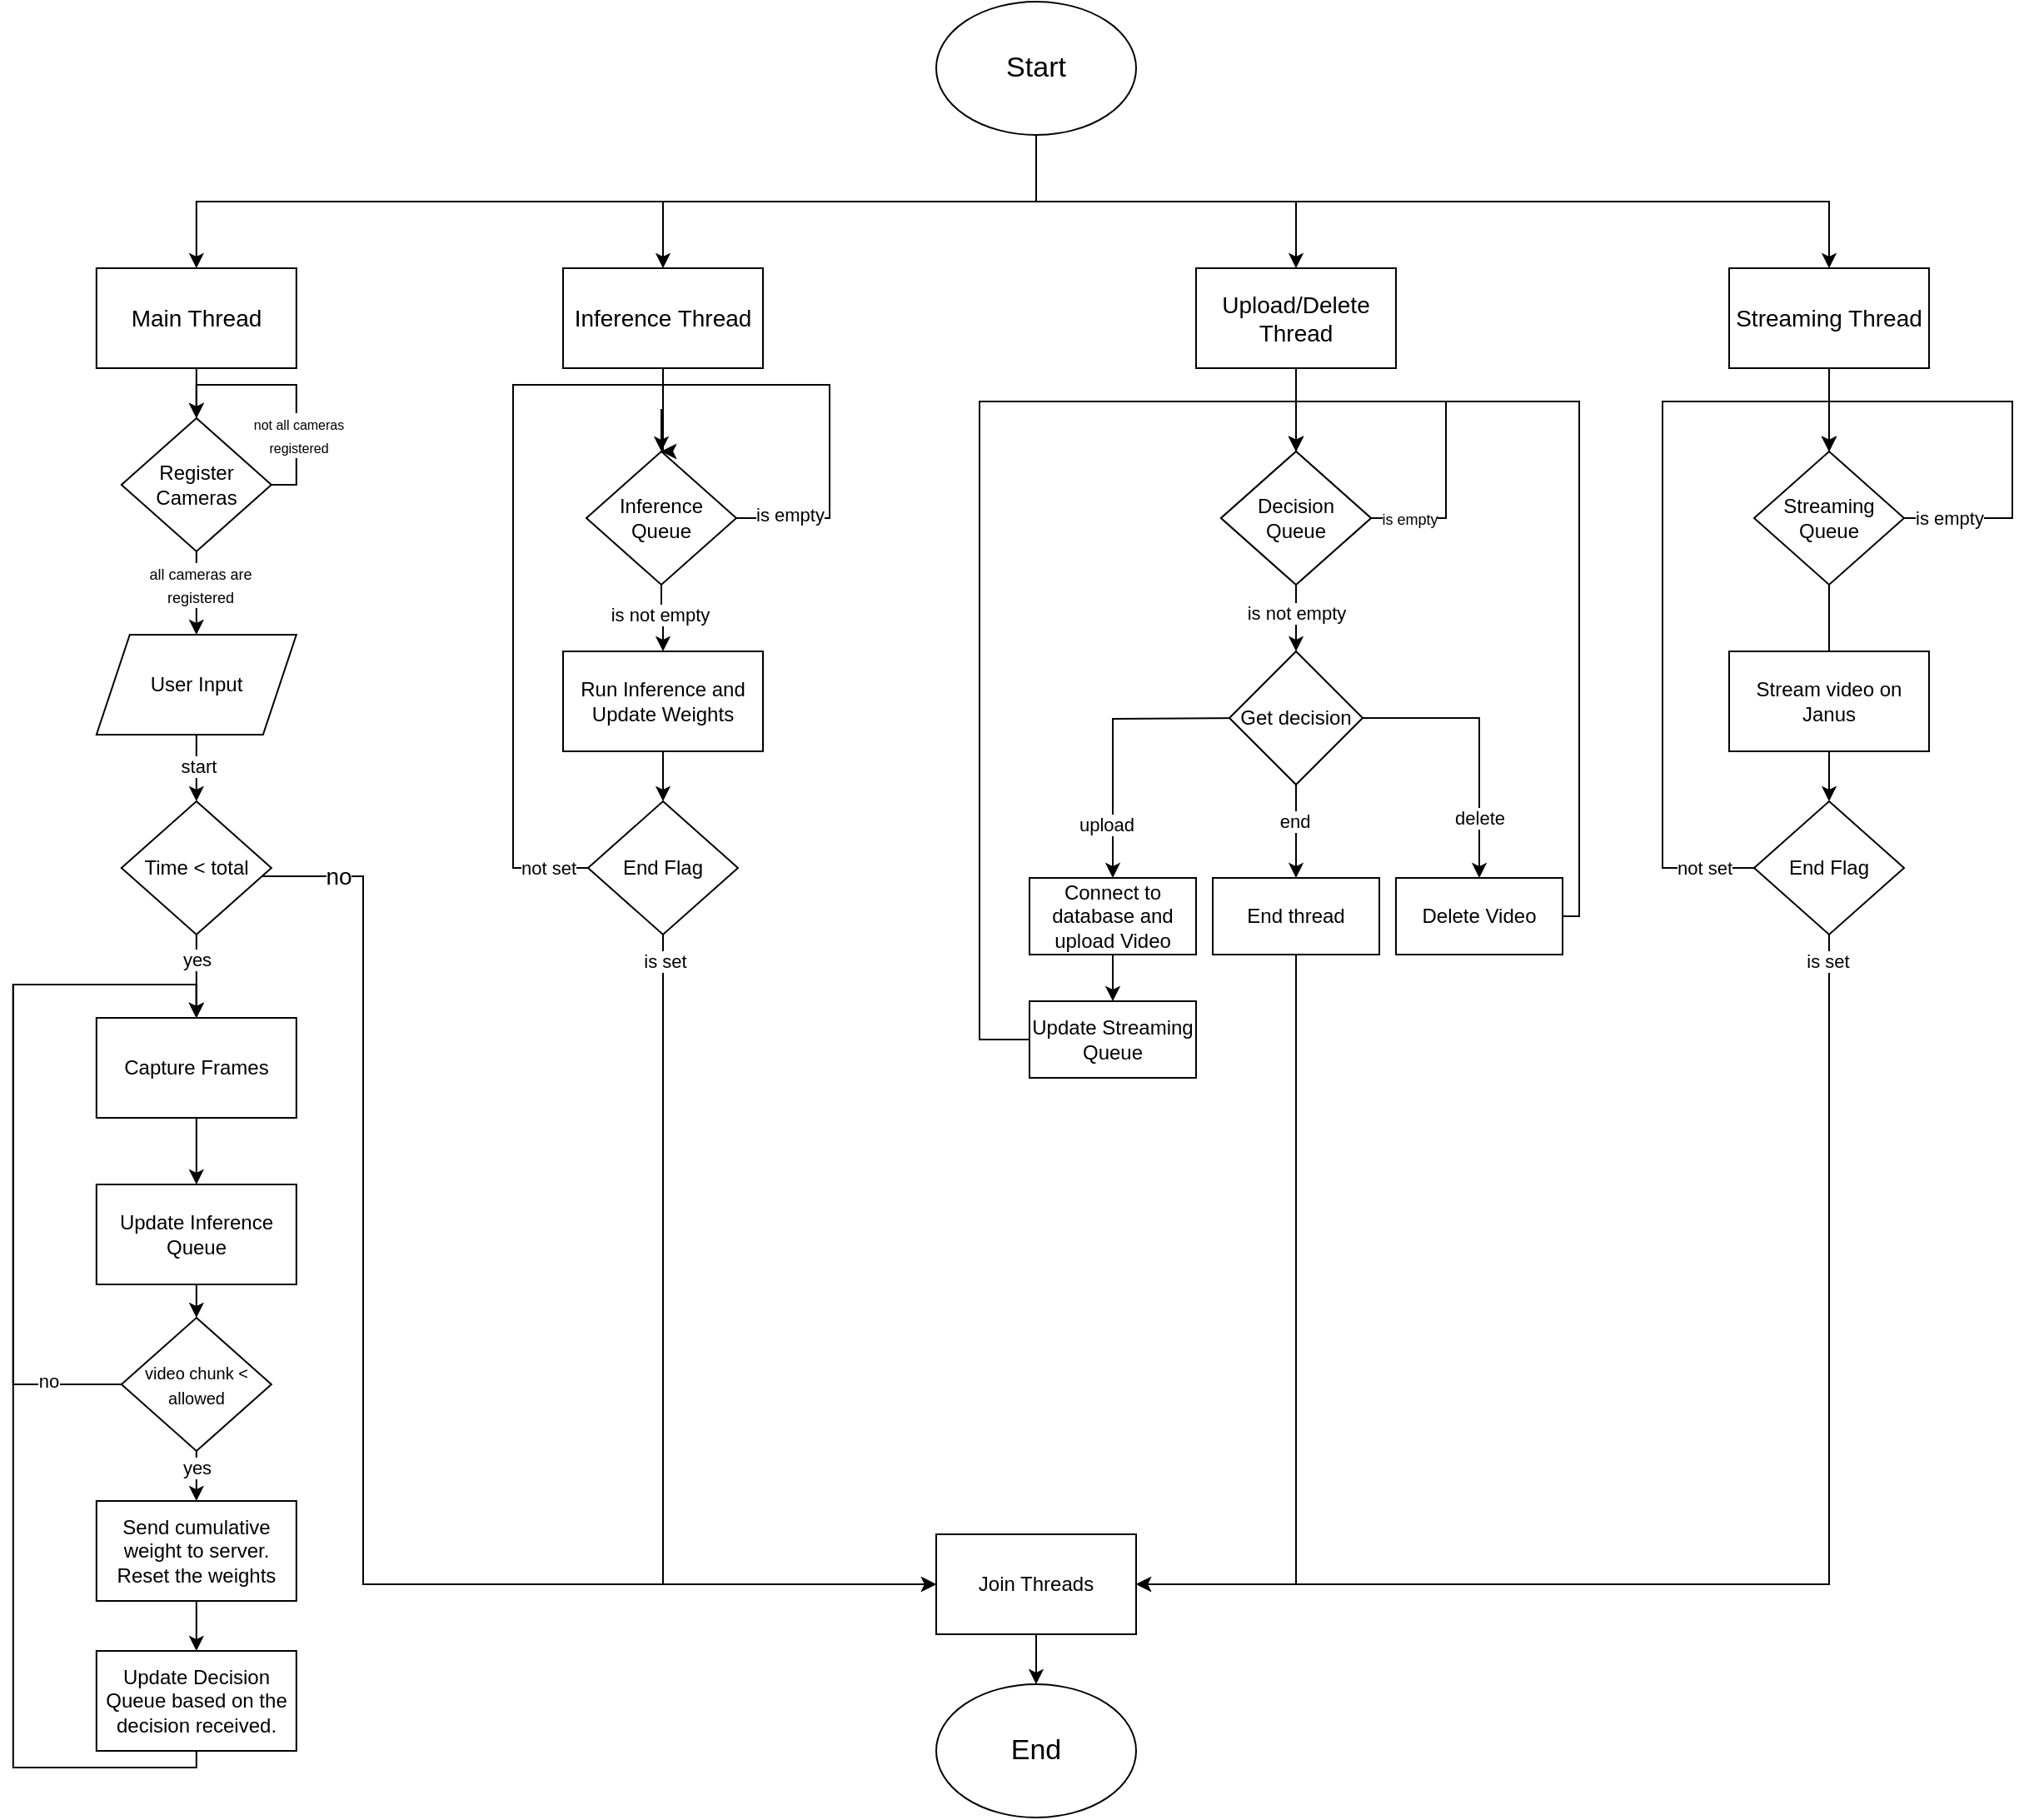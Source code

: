 <mxfile version="24.3.1" type="device">
  <diagram id="C5RBs43oDa-KdzZeNtuy" name="Page-1">
    <mxGraphModel dx="2316" dy="1264" grid="1" gridSize="10" guides="1" tooltips="1" connect="1" arrows="1" fold="1" page="1" pageScale="1" pageWidth="827" pageHeight="1169" math="0" shadow="0">
      <root>
        <mxCell id="WIyWlLk6GJQsqaUBKTNV-0" />
        <mxCell id="WIyWlLk6GJQsqaUBKTNV-1" parent="WIyWlLk6GJQsqaUBKTNV-0" />
        <mxCell id="frYwmim5HAWsS6d0Du-J-5" style="edgeStyle=orthogonalEdgeStyle;rounded=0;orthogonalLoop=1;jettySize=auto;html=1;entryX=0.5;entryY=0;entryDx=0;entryDy=0;" parent="WIyWlLk6GJQsqaUBKTNV-1" source="frYwmim5HAWsS6d0Du-J-0" target="frYwmim5HAWsS6d0Du-J-3" edge="1">
          <mxGeometry relative="1" as="geometry">
            <Array as="points">
              <mxPoint x="684" y="130" />
              <mxPoint x="180" y="130" />
            </Array>
          </mxGeometry>
        </mxCell>
        <mxCell id="Gnq5QoKp5aDgnZu_nwHW-4" style="edgeStyle=orthogonalEdgeStyle;rounded=0;orthogonalLoop=1;jettySize=auto;html=1;exitX=0.5;exitY=1;exitDx=0;exitDy=0;entryX=0.5;entryY=0;entryDx=0;entryDy=0;" edge="1" parent="WIyWlLk6GJQsqaUBKTNV-1" source="frYwmim5HAWsS6d0Du-J-0" target="Gnq5QoKp5aDgnZu_nwHW-3">
          <mxGeometry relative="1" as="geometry" />
        </mxCell>
        <mxCell id="Gnq5QoKp5aDgnZu_nwHW-19" style="edgeStyle=orthogonalEdgeStyle;rounded=0;orthogonalLoop=1;jettySize=auto;html=1;exitX=0.5;exitY=1;exitDx=0;exitDy=0;" edge="1" parent="WIyWlLk6GJQsqaUBKTNV-1" source="frYwmim5HAWsS6d0Du-J-0" target="Gnq5QoKp5aDgnZu_nwHW-18">
          <mxGeometry relative="1" as="geometry" />
        </mxCell>
        <mxCell id="frYwmim5HAWsS6d0Du-J-0" value="&lt;font style=&quot;font-size: 17px;&quot;&gt;Start&lt;/font&gt;" style="ellipse;whiteSpace=wrap;html=1;" parent="WIyWlLk6GJQsqaUBKTNV-1" vertex="1">
          <mxGeometry x="624" y="10" width="120" height="80" as="geometry" />
        </mxCell>
        <mxCell id="frYwmim5HAWsS6d0Du-J-1" value="&lt;font style=&quot;font-size: 17px;&quot;&gt;End&lt;/font&gt;" style="ellipse;whiteSpace=wrap;html=1;" parent="WIyWlLk6GJQsqaUBKTNV-1" vertex="1">
          <mxGeometry x="624" y="1020" width="120" height="80" as="geometry" />
        </mxCell>
        <mxCell id="frYwmim5HAWsS6d0Du-J-40" value="" style="edgeStyle=orthogonalEdgeStyle;rounded=0;orthogonalLoop=1;jettySize=auto;html=1;entryX=0.5;entryY=0;entryDx=0;entryDy=0;" parent="WIyWlLk6GJQsqaUBKTNV-1" source="frYwmim5HAWsS6d0Du-J-3" target="frYwmim5HAWsS6d0Du-J-44" edge="1">
          <mxGeometry relative="1" as="geometry">
            <mxPoint x="179.944" y="260" as="targetPoint" />
          </mxGeometry>
        </mxCell>
        <mxCell id="frYwmim5HAWsS6d0Du-J-3" value="&lt;span style=&quot;font-size: 14px;&quot;&gt;Main Thread&lt;/span&gt;" style="rounded=0;whiteSpace=wrap;html=1;" parent="WIyWlLk6GJQsqaUBKTNV-1" vertex="1">
          <mxGeometry x="119.91" y="170" width="120" height="60" as="geometry" />
        </mxCell>
        <mxCell id="frYwmim5HAWsS6d0Du-J-8" value="" style="edgeStyle=orthogonalEdgeStyle;rounded=0;orthogonalLoop=1;jettySize=auto;html=1;" parent="WIyWlLk6GJQsqaUBKTNV-1" source="frYwmim5HAWsS6d0Du-J-4" target="frYwmim5HAWsS6d0Du-J-7" edge="1">
          <mxGeometry relative="1" as="geometry" />
        </mxCell>
        <mxCell id="frYwmim5HAWsS6d0Du-J-4" value="&lt;font style=&quot;font-size: 14px;&quot;&gt;Upload/Delete&lt;br&gt;Thread&lt;/font&gt;" style="rounded=0;whiteSpace=wrap;html=1;" parent="WIyWlLk6GJQsqaUBKTNV-1" vertex="1">
          <mxGeometry x="780" y="170" width="120" height="60" as="geometry" />
        </mxCell>
        <mxCell id="frYwmim5HAWsS6d0Du-J-6" style="edgeStyle=orthogonalEdgeStyle;rounded=0;orthogonalLoop=1;jettySize=auto;html=1;entryX=0.5;entryY=0;entryDx=0;entryDy=0;exitX=0.5;exitY=1;exitDx=0;exitDy=0;" parent="WIyWlLk6GJQsqaUBKTNV-1" source="frYwmim5HAWsS6d0Du-J-0" target="frYwmim5HAWsS6d0Du-J-4" edge="1">
          <mxGeometry relative="1" as="geometry">
            <mxPoint x="694" y="100" as="sourcePoint" />
            <mxPoint x="574" y="180" as="targetPoint" />
          </mxGeometry>
        </mxCell>
        <mxCell id="frYwmim5HAWsS6d0Du-J-16" style="edgeStyle=orthogonalEdgeStyle;rounded=0;orthogonalLoop=1;jettySize=auto;html=1;" parent="WIyWlLk6GJQsqaUBKTNV-1" source="frYwmim5HAWsS6d0Du-J-7" edge="1">
          <mxGeometry relative="1" as="geometry">
            <mxPoint x="840" y="280" as="targetPoint" />
            <Array as="points">
              <mxPoint x="930" y="320" />
              <mxPoint x="930" y="250" />
              <mxPoint x="840" y="250" />
            </Array>
          </mxGeometry>
        </mxCell>
        <mxCell id="frYwmim5HAWsS6d0Du-J-18" value="&lt;font style=&quot;font-size: 9px;&quot;&gt;is empty&lt;/font&gt;" style="edgeLabel;html=1;align=center;verticalAlign=middle;resizable=0;points=[];" parent="frYwmim5HAWsS6d0Du-J-16" vertex="1" connectable="0">
          <mxGeometry x="-0.807" relative="1" as="geometry">
            <mxPoint as="offset" />
          </mxGeometry>
        </mxCell>
        <mxCell id="frYwmim5HAWsS6d0Du-J-20" value="" style="edgeStyle=orthogonalEdgeStyle;rounded=0;orthogonalLoop=1;jettySize=auto;html=1;entryX=0.5;entryY=0;entryDx=0;entryDy=0;" parent="WIyWlLk6GJQsqaUBKTNV-1" source="frYwmim5HAWsS6d0Du-J-7" target="frYwmim5HAWsS6d0Du-J-21" edge="1">
          <mxGeometry relative="1" as="geometry">
            <mxPoint x="840" y="380" as="targetPoint" />
          </mxGeometry>
        </mxCell>
        <mxCell id="frYwmim5HAWsS6d0Du-J-22" value="is not empty" style="edgeLabel;html=1;align=center;verticalAlign=middle;resizable=0;points=[];" parent="frYwmim5HAWsS6d0Du-J-20" vertex="1" connectable="0">
          <mxGeometry x="-0.144" relative="1" as="geometry">
            <mxPoint as="offset" />
          </mxGeometry>
        </mxCell>
        <mxCell id="frYwmim5HAWsS6d0Du-J-7" value="Queue" style="rhombus;whiteSpace=wrap;html=1;" parent="WIyWlLk6GJQsqaUBKTNV-1" vertex="1">
          <mxGeometry x="795" y="280" width="90" height="80" as="geometry" />
        </mxCell>
        <mxCell id="frYwmim5HAWsS6d0Du-J-24" value="" style="edgeStyle=orthogonalEdgeStyle;rounded=0;orthogonalLoop=1;jettySize=auto;html=1;" parent="WIyWlLk6GJQsqaUBKTNV-1" source="frYwmim5HAWsS6d0Du-J-21" target="frYwmim5HAWsS6d0Du-J-23" edge="1">
          <mxGeometry relative="1" as="geometry" />
        </mxCell>
        <mxCell id="frYwmim5HAWsS6d0Du-J-27" value="end" style="edgeLabel;html=1;align=center;verticalAlign=middle;resizable=0;points=[];" parent="frYwmim5HAWsS6d0Du-J-24" vertex="1" connectable="0">
          <mxGeometry x="-0.228" y="-1" relative="1" as="geometry">
            <mxPoint as="offset" />
          </mxGeometry>
        </mxCell>
        <mxCell id="frYwmim5HAWsS6d0Du-J-29" style="edgeStyle=orthogonalEdgeStyle;rounded=0;orthogonalLoop=1;jettySize=auto;html=1;entryX=0.5;entryY=0;entryDx=0;entryDy=0;" parent="WIyWlLk6GJQsqaUBKTNV-1" target="frYwmim5HAWsS6d0Du-J-32" edge="1">
          <mxGeometry relative="1" as="geometry">
            <mxPoint x="870.0" y="440" as="sourcePoint" />
            <mxPoint x="970" y="536" as="targetPoint" />
            <Array as="points">
              <mxPoint x="950" y="440" />
            </Array>
          </mxGeometry>
        </mxCell>
        <mxCell id="frYwmim5HAWsS6d0Du-J-33" value="delete" style="edgeLabel;html=1;align=center;verticalAlign=middle;resizable=0;points=[];" parent="frYwmim5HAWsS6d0Du-J-29" vertex="1" connectable="0">
          <mxGeometry x="0.533" relative="1" as="geometry">
            <mxPoint y="5" as="offset" />
          </mxGeometry>
        </mxCell>
        <mxCell id="frYwmim5HAWsS6d0Du-J-35" style="edgeStyle=orthogonalEdgeStyle;rounded=0;orthogonalLoop=1;jettySize=auto;html=1;entryX=0.5;entryY=0;entryDx=0;entryDy=0;" parent="WIyWlLk6GJQsqaUBKTNV-1" target="frYwmim5HAWsS6d0Du-J-31" edge="1">
          <mxGeometry relative="1" as="geometry">
            <mxPoint x="810.0" y="440" as="sourcePoint" />
          </mxGeometry>
        </mxCell>
        <mxCell id="frYwmim5HAWsS6d0Du-J-36" value="upload" style="edgeLabel;html=1;align=center;verticalAlign=middle;resizable=0;points=[];" parent="frYwmim5HAWsS6d0Du-J-35" vertex="1" connectable="0">
          <mxGeometry x="0.633" y="-4" relative="1" as="geometry">
            <mxPoint as="offset" />
          </mxGeometry>
        </mxCell>
        <mxCell id="frYwmim5HAWsS6d0Du-J-21" value="Get decision" style="rhombus;whiteSpace=wrap;html=1;" parent="WIyWlLk6GJQsqaUBKTNV-1" vertex="1">
          <mxGeometry x="800" y="400" width="80" height="80" as="geometry" />
        </mxCell>
        <mxCell id="frYwmim5HAWsS6d0Du-J-38" style="edgeStyle=orthogonalEdgeStyle;rounded=0;orthogonalLoop=1;jettySize=auto;html=1;entryX=1;entryY=0.5;entryDx=0;entryDy=0;" parent="WIyWlLk6GJQsqaUBKTNV-1" source="frYwmim5HAWsS6d0Du-J-23" target="frYwmim5HAWsS6d0Du-J-25" edge="1">
          <mxGeometry relative="1" as="geometry">
            <Array as="points">
              <mxPoint x="840" y="960" />
            </Array>
          </mxGeometry>
        </mxCell>
        <mxCell id="frYwmim5HAWsS6d0Du-J-23" value="End thread" style="rounded=0;whiteSpace=wrap;html=1;" parent="WIyWlLk6GJQsqaUBKTNV-1" vertex="1">
          <mxGeometry x="790" y="536" width="100" height="46" as="geometry" />
        </mxCell>
        <mxCell id="frYwmim5HAWsS6d0Du-J-69" value="" style="edgeStyle=orthogonalEdgeStyle;rounded=0;orthogonalLoop=1;jettySize=auto;html=1;" parent="WIyWlLk6GJQsqaUBKTNV-1" source="frYwmim5HAWsS6d0Du-J-25" target="frYwmim5HAWsS6d0Du-J-1" edge="1">
          <mxGeometry relative="1" as="geometry" />
        </mxCell>
        <mxCell id="frYwmim5HAWsS6d0Du-J-25" value="Join Threads" style="rounded=0;whiteSpace=wrap;html=1;" parent="WIyWlLk6GJQsqaUBKTNV-1" vertex="1">
          <mxGeometry x="624" y="930" width="120" height="60" as="geometry" />
        </mxCell>
        <mxCell id="NPQqORtbgI2w9ARKQN_w-1" value="" style="edgeStyle=orthogonalEdgeStyle;rounded=0;orthogonalLoop=1;jettySize=auto;html=1;" parent="WIyWlLk6GJQsqaUBKTNV-1" source="frYwmim5HAWsS6d0Du-J-31" target="NPQqORtbgI2w9ARKQN_w-0" edge="1">
          <mxGeometry relative="1" as="geometry" />
        </mxCell>
        <mxCell id="frYwmim5HAWsS6d0Du-J-31" value="Connect to database and upload Video" style="rounded=0;whiteSpace=wrap;html=1;" parent="WIyWlLk6GJQsqaUBKTNV-1" vertex="1">
          <mxGeometry x="680" y="536" width="100" height="46" as="geometry" />
        </mxCell>
        <mxCell id="frYwmim5HAWsS6d0Du-J-34" style="edgeStyle=orthogonalEdgeStyle;rounded=0;orthogonalLoop=1;jettySize=auto;html=1;" parent="WIyWlLk6GJQsqaUBKTNV-1" source="frYwmim5HAWsS6d0Du-J-32" edge="1">
          <mxGeometry relative="1" as="geometry">
            <mxPoint x="840" y="280" as="targetPoint" />
            <Array as="points">
              <mxPoint x="1010" y="559" />
              <mxPoint x="1010" y="250" />
              <mxPoint x="840" y="250" />
              <mxPoint x="840" y="280" />
            </Array>
          </mxGeometry>
        </mxCell>
        <mxCell id="frYwmim5HAWsS6d0Du-J-32" value="Delete Video" style="rounded=0;whiteSpace=wrap;html=1;" parent="WIyWlLk6GJQsqaUBKTNV-1" vertex="1">
          <mxGeometry x="900" y="536" width="100" height="46" as="geometry" />
        </mxCell>
        <mxCell id="frYwmim5HAWsS6d0Du-J-42" style="edgeStyle=orthogonalEdgeStyle;rounded=0;orthogonalLoop=1;jettySize=auto;html=1;entryX=0.5;entryY=0;entryDx=0;entryDy=0;exitX=1;exitY=0.5;exitDx=0;exitDy=0;" parent="WIyWlLk6GJQsqaUBKTNV-1" source="frYwmim5HAWsS6d0Du-J-44" target="frYwmim5HAWsS6d0Du-J-44" edge="1">
          <mxGeometry relative="1" as="geometry">
            <mxPoint x="179.91" y="250" as="targetPoint" />
            <mxPoint x="219.91" y="290" as="sourcePoint" />
            <Array as="points">
              <mxPoint x="239.91" y="300" />
              <mxPoint x="239.91" y="240" />
              <mxPoint x="179.91" y="240" />
            </Array>
          </mxGeometry>
        </mxCell>
        <mxCell id="frYwmim5HAWsS6d0Du-J-45" value="&lt;font style=&quot;font-size: 8px;&quot;&gt;not all cameras&lt;br&gt;registered&lt;/font&gt;" style="edgeLabel;html=1;align=center;verticalAlign=middle;resizable=0;points=[];" parent="frYwmim5HAWsS6d0Du-J-42" vertex="1" connectable="0">
          <mxGeometry x="-0.412" y="-1" relative="1" as="geometry">
            <mxPoint as="offset" />
          </mxGeometry>
        </mxCell>
        <mxCell id="frYwmim5HAWsS6d0Du-J-43" value="Decision&lt;br&gt;Queue" style="rhombus;whiteSpace=wrap;html=1;" parent="WIyWlLk6GJQsqaUBKTNV-1" vertex="1">
          <mxGeometry x="795" y="280" width="90" height="80" as="geometry" />
        </mxCell>
        <mxCell id="frYwmim5HAWsS6d0Du-J-47" value="" style="edgeStyle=orthogonalEdgeStyle;rounded=0;orthogonalLoop=1;jettySize=auto;html=1;" parent="WIyWlLk6GJQsqaUBKTNV-1" source="frYwmim5HAWsS6d0Du-J-44" target="frYwmim5HAWsS6d0Du-J-46" edge="1">
          <mxGeometry relative="1" as="geometry" />
        </mxCell>
        <mxCell id="frYwmim5HAWsS6d0Du-J-51" value="&lt;font style=&quot;font-size: 9px;&quot;&gt;all cameras are&lt;br&gt;registered&lt;/font&gt;" style="edgeLabel;html=1;align=center;verticalAlign=middle;resizable=0;points=[];" parent="frYwmim5HAWsS6d0Du-J-47" vertex="1" connectable="0">
          <mxGeometry x="-0.212" y="2" relative="1" as="geometry">
            <mxPoint as="offset" />
          </mxGeometry>
        </mxCell>
        <mxCell id="frYwmim5HAWsS6d0Du-J-44" value="Register Cameras" style="rhombus;whiteSpace=wrap;html=1;" parent="WIyWlLk6GJQsqaUBKTNV-1" vertex="1">
          <mxGeometry x="134.91" y="260" width="90" height="80" as="geometry" />
        </mxCell>
        <mxCell id="frYwmim5HAWsS6d0Du-J-49" style="edgeStyle=orthogonalEdgeStyle;rounded=0;orthogonalLoop=1;jettySize=auto;html=1;" parent="WIyWlLk6GJQsqaUBKTNV-1" source="frYwmim5HAWsS6d0Du-J-46" edge="1">
          <mxGeometry relative="1" as="geometry">
            <mxPoint x="179.91" y="490" as="targetPoint" />
          </mxGeometry>
        </mxCell>
        <mxCell id="frYwmim5HAWsS6d0Du-J-50" value="start" style="edgeLabel;html=1;align=center;verticalAlign=middle;resizable=0;points=[];" parent="frYwmim5HAWsS6d0Du-J-49" vertex="1" connectable="0">
          <mxGeometry x="-0.081" y="1" relative="1" as="geometry">
            <mxPoint as="offset" />
          </mxGeometry>
        </mxCell>
        <mxCell id="frYwmim5HAWsS6d0Du-J-46" value="User Input" style="shape=parallelogram;perimeter=parallelogramPerimeter;whiteSpace=wrap;html=1;fixedSize=1;" parent="WIyWlLk6GJQsqaUBKTNV-1" vertex="1">
          <mxGeometry x="119.91" y="390" width="120" height="60" as="geometry" />
        </mxCell>
        <mxCell id="frYwmim5HAWsS6d0Du-J-54" style="edgeStyle=orthogonalEdgeStyle;rounded=0;orthogonalLoop=1;jettySize=auto;html=1;entryX=0;entryY=0.5;entryDx=0;entryDy=0;" parent="WIyWlLk6GJQsqaUBKTNV-1" source="frYwmim5HAWsS6d0Du-J-53" target="frYwmim5HAWsS6d0Du-J-25" edge="1">
          <mxGeometry relative="1" as="geometry">
            <Array as="points">
              <mxPoint x="280" y="535" />
              <mxPoint x="280" y="960" />
            </Array>
          </mxGeometry>
        </mxCell>
        <mxCell id="frYwmim5HAWsS6d0Du-J-55" value="&lt;font style=&quot;font-size: 14px;&quot;&gt;no&lt;/font&gt;" style="edgeLabel;html=1;align=center;verticalAlign=middle;resizable=0;points=[];" parent="frYwmim5HAWsS6d0Du-J-54" vertex="1" connectable="0">
          <mxGeometry x="-0.879" y="2" relative="1" as="geometry">
            <mxPoint x="-5" y="2" as="offset" />
          </mxGeometry>
        </mxCell>
        <mxCell id="frYwmim5HAWsS6d0Du-J-57" value="" style="edgeStyle=orthogonalEdgeStyle;rounded=0;orthogonalLoop=1;jettySize=auto;html=1;" parent="WIyWlLk6GJQsqaUBKTNV-1" source="frYwmim5HAWsS6d0Du-J-53" target="frYwmim5HAWsS6d0Du-J-56" edge="1">
          <mxGeometry relative="1" as="geometry" />
        </mxCell>
        <mxCell id="frYwmim5HAWsS6d0Du-J-68" value="yes" style="edgeLabel;html=1;align=center;verticalAlign=middle;resizable=0;points=[];" parent="frYwmim5HAWsS6d0Du-J-57" vertex="1" connectable="0">
          <mxGeometry x="-0.733" y="-1" relative="1" as="geometry">
            <mxPoint x="1" y="8" as="offset" />
          </mxGeometry>
        </mxCell>
        <mxCell id="frYwmim5HAWsS6d0Du-J-53" value="Time &amp;lt; total" style="rhombus;whiteSpace=wrap;html=1;" parent="WIyWlLk6GJQsqaUBKTNV-1" vertex="1">
          <mxGeometry x="134.91" y="490" width="90" height="80" as="geometry" />
        </mxCell>
        <mxCell id="Gnq5QoKp5aDgnZu_nwHW-1" style="edgeStyle=orthogonalEdgeStyle;rounded=0;orthogonalLoop=1;jettySize=auto;html=1;exitX=0.5;exitY=1;exitDx=0;exitDy=0;entryX=0.5;entryY=0;entryDx=0;entryDy=0;" edge="1" parent="WIyWlLk6GJQsqaUBKTNV-1" source="frYwmim5HAWsS6d0Du-J-56" target="Gnq5QoKp5aDgnZu_nwHW-0">
          <mxGeometry relative="1" as="geometry">
            <mxPoint x="179.91" y="700" as="sourcePoint" />
          </mxGeometry>
        </mxCell>
        <mxCell id="frYwmim5HAWsS6d0Du-J-56" value="Capture Frames" style="rounded=0;whiteSpace=wrap;html=1;" parent="WIyWlLk6GJQsqaUBKTNV-1" vertex="1">
          <mxGeometry x="119.91" y="620" width="120" height="60" as="geometry" />
        </mxCell>
        <mxCell id="frYwmim5HAWsS6d0Du-J-60" style="edgeStyle=orthogonalEdgeStyle;rounded=0;orthogonalLoop=1;jettySize=auto;html=1;entryX=0.5;entryY=0;entryDx=0;entryDy=0;" parent="WIyWlLk6GJQsqaUBKTNV-1" source="frYwmim5HAWsS6d0Du-J-58" target="frYwmim5HAWsS6d0Du-J-56" edge="1">
          <mxGeometry relative="1" as="geometry">
            <Array as="points">
              <mxPoint x="69.91" y="840" />
              <mxPoint x="69.91" y="600" />
              <mxPoint x="179.91" y="600" />
            </Array>
          </mxGeometry>
        </mxCell>
        <mxCell id="frYwmim5HAWsS6d0Du-J-61" value="no" style="edgeLabel;html=1;align=center;verticalAlign=middle;resizable=0;points=[];" parent="frYwmim5HAWsS6d0Du-J-60" vertex="1" connectable="0">
          <mxGeometry x="-0.797" y="-2" relative="1" as="geometry">
            <mxPoint as="offset" />
          </mxGeometry>
        </mxCell>
        <mxCell id="frYwmim5HAWsS6d0Du-J-63" value="" style="edgeStyle=orthogonalEdgeStyle;rounded=0;orthogonalLoop=1;jettySize=auto;html=1;" parent="WIyWlLk6GJQsqaUBKTNV-1" source="frYwmim5HAWsS6d0Du-J-58" target="frYwmim5HAWsS6d0Du-J-62" edge="1">
          <mxGeometry relative="1" as="geometry" />
        </mxCell>
        <mxCell id="frYwmim5HAWsS6d0Du-J-64" value="yes" style="edgeLabel;html=1;align=center;verticalAlign=middle;resizable=0;points=[];" parent="frYwmim5HAWsS6d0Du-J-63" vertex="1" connectable="0">
          <mxGeometry x="0.267" y="2" relative="1" as="geometry">
            <mxPoint x="-2" y="-2" as="offset" />
          </mxGeometry>
        </mxCell>
        <mxCell id="frYwmim5HAWsS6d0Du-J-58" value="&lt;font style=&quot;font-size: 10px;&quot;&gt;video chunk &amp;lt; allowed&lt;/font&gt;" style="rhombus;whiteSpace=wrap;html=1;" parent="WIyWlLk6GJQsqaUBKTNV-1" vertex="1">
          <mxGeometry x="134.91" y="800" width="90" height="80" as="geometry" />
        </mxCell>
        <mxCell id="frYwmim5HAWsS6d0Du-J-66" value="" style="edgeStyle=orthogonalEdgeStyle;rounded=0;orthogonalLoop=1;jettySize=auto;html=1;" parent="WIyWlLk6GJQsqaUBKTNV-1" source="frYwmim5HAWsS6d0Du-J-62" target="frYwmim5HAWsS6d0Du-J-65" edge="1">
          <mxGeometry relative="1" as="geometry" />
        </mxCell>
        <mxCell id="frYwmim5HAWsS6d0Du-J-62" value="Send cumulative weight to server.&lt;br&gt;Reset the weights" style="rounded=0;whiteSpace=wrap;html=1;" parent="WIyWlLk6GJQsqaUBKTNV-1" vertex="1">
          <mxGeometry x="119.91" y="910" width="120" height="60" as="geometry" />
        </mxCell>
        <mxCell id="frYwmim5HAWsS6d0Du-J-67" style="edgeStyle=orthogonalEdgeStyle;rounded=0;orthogonalLoop=1;jettySize=auto;html=1;entryX=0.5;entryY=0;entryDx=0;entryDy=0;" parent="WIyWlLk6GJQsqaUBKTNV-1" source="frYwmim5HAWsS6d0Du-J-65" target="frYwmim5HAWsS6d0Du-J-56" edge="1">
          <mxGeometry relative="1" as="geometry">
            <Array as="points">
              <mxPoint x="179.91" y="1070" />
              <mxPoint x="69.91" y="1070" />
              <mxPoint x="69.91" y="600" />
              <mxPoint x="179.91" y="600" />
            </Array>
          </mxGeometry>
        </mxCell>
        <mxCell id="frYwmim5HAWsS6d0Du-J-65" value="Update Decision Queue based on the decision received." style="rounded=0;whiteSpace=wrap;html=1;" parent="WIyWlLk6GJQsqaUBKTNV-1" vertex="1">
          <mxGeometry x="119.91" y="1000" width="120" height="60" as="geometry" />
        </mxCell>
        <mxCell id="NPQqORtbgI2w9ARKQN_w-2" style="edgeStyle=orthogonalEdgeStyle;rounded=0;orthogonalLoop=1;jettySize=auto;html=1;entryX=0.5;entryY=0;entryDx=0;entryDy=0;" parent="WIyWlLk6GJQsqaUBKTNV-1" source="NPQqORtbgI2w9ARKQN_w-0" target="frYwmim5HAWsS6d0Du-J-43" edge="1">
          <mxGeometry relative="1" as="geometry">
            <mxPoint x="660" y="350" as="targetPoint" />
            <Array as="points">
              <mxPoint x="650" y="633" />
              <mxPoint x="650" y="250" />
              <mxPoint x="840" y="250" />
            </Array>
          </mxGeometry>
        </mxCell>
        <mxCell id="NPQqORtbgI2w9ARKQN_w-0" value="Update Streaming Queue" style="rounded=0;whiteSpace=wrap;html=1;" parent="WIyWlLk6GJQsqaUBKTNV-1" vertex="1">
          <mxGeometry x="680" y="610" width="100" height="46" as="geometry" />
        </mxCell>
        <mxCell id="Gnq5QoKp5aDgnZu_nwHW-2" style="edgeStyle=orthogonalEdgeStyle;rounded=0;orthogonalLoop=1;jettySize=auto;html=1;exitX=0.5;exitY=1;exitDx=0;exitDy=0;entryX=0.5;entryY=0;entryDx=0;entryDy=0;" edge="1" parent="WIyWlLk6GJQsqaUBKTNV-1" source="Gnq5QoKp5aDgnZu_nwHW-0" target="frYwmim5HAWsS6d0Du-J-58">
          <mxGeometry relative="1" as="geometry" />
        </mxCell>
        <mxCell id="Gnq5QoKp5aDgnZu_nwHW-0" value="Update Inference Queue" style="rounded=0;whiteSpace=wrap;html=1;" vertex="1" parent="WIyWlLk6GJQsqaUBKTNV-1">
          <mxGeometry x="119.91" y="720" width="120" height="60" as="geometry" />
        </mxCell>
        <mxCell id="Gnq5QoKp5aDgnZu_nwHW-6" style="edgeStyle=orthogonalEdgeStyle;rounded=0;orthogonalLoop=1;jettySize=auto;html=1;exitX=0.5;exitY=1;exitDx=0;exitDy=0;entryX=0.5;entryY=0;entryDx=0;entryDy=0;" edge="1" parent="WIyWlLk6GJQsqaUBKTNV-1" source="Gnq5QoKp5aDgnZu_nwHW-3" target="Gnq5QoKp5aDgnZu_nwHW-5">
          <mxGeometry relative="1" as="geometry" />
        </mxCell>
        <mxCell id="Gnq5QoKp5aDgnZu_nwHW-3" value="&lt;span style=&quot;font-size: 14px;&quot;&gt;Inference Thread&lt;/span&gt;" style="rounded=0;whiteSpace=wrap;html=1;" vertex="1" parent="WIyWlLk6GJQsqaUBKTNV-1">
          <mxGeometry x="400.0" y="170" width="120" height="60" as="geometry" />
        </mxCell>
        <mxCell id="Gnq5QoKp5aDgnZu_nwHW-10" value="" style="edgeStyle=orthogonalEdgeStyle;rounded=0;orthogonalLoop=1;jettySize=auto;html=1;" edge="1" parent="WIyWlLk6GJQsqaUBKTNV-1" source="Gnq5QoKp5aDgnZu_nwHW-5" target="Gnq5QoKp5aDgnZu_nwHW-9">
          <mxGeometry relative="1" as="geometry" />
        </mxCell>
        <mxCell id="Gnq5QoKp5aDgnZu_nwHW-11" value="is not empty" style="edgeLabel;html=1;align=center;verticalAlign=middle;resizable=0;points=[];" vertex="1" connectable="0" parent="Gnq5QoKp5aDgnZu_nwHW-10">
          <mxGeometry x="-0.153" y="-1" relative="1" as="geometry">
            <mxPoint as="offset" />
          </mxGeometry>
        </mxCell>
        <mxCell id="Gnq5QoKp5aDgnZu_nwHW-5" value="Inference&lt;br&gt;Queue" style="rhombus;whiteSpace=wrap;html=1;" vertex="1" parent="WIyWlLk6GJQsqaUBKTNV-1">
          <mxGeometry x="414" y="280" width="90" height="80" as="geometry" />
        </mxCell>
        <mxCell id="Gnq5QoKp5aDgnZu_nwHW-7" style="edgeStyle=orthogonalEdgeStyle;rounded=0;orthogonalLoop=1;jettySize=auto;html=1;exitX=1;exitY=0.5;exitDx=0;exitDy=0;entryX=0.5;entryY=0;entryDx=0;entryDy=0;" edge="1" parent="WIyWlLk6GJQsqaUBKTNV-1" source="Gnq5QoKp5aDgnZu_nwHW-5" target="Gnq5QoKp5aDgnZu_nwHW-5">
          <mxGeometry relative="1" as="geometry">
            <Array as="points">
              <mxPoint x="560" y="320" />
              <mxPoint x="560" y="240" />
              <mxPoint x="460" y="240" />
              <mxPoint x="460" y="280" />
            </Array>
          </mxGeometry>
        </mxCell>
        <mxCell id="Gnq5QoKp5aDgnZu_nwHW-8" value="is empty" style="edgeLabel;html=1;align=center;verticalAlign=middle;resizable=0;points=[];" vertex="1" connectable="0" parent="Gnq5QoKp5aDgnZu_nwHW-7">
          <mxGeometry x="-0.769" y="2" relative="1" as="geometry">
            <mxPoint as="offset" />
          </mxGeometry>
        </mxCell>
        <mxCell id="Gnq5QoKp5aDgnZu_nwHW-13" value="" style="edgeStyle=orthogonalEdgeStyle;rounded=0;orthogonalLoop=1;jettySize=auto;html=1;" edge="1" parent="WIyWlLk6GJQsqaUBKTNV-1" source="Gnq5QoKp5aDgnZu_nwHW-9" target="Gnq5QoKp5aDgnZu_nwHW-12">
          <mxGeometry relative="1" as="geometry" />
        </mxCell>
        <mxCell id="Gnq5QoKp5aDgnZu_nwHW-9" value="Run Inference and Update Weights" style="rounded=0;whiteSpace=wrap;html=1;" vertex="1" parent="WIyWlLk6GJQsqaUBKTNV-1">
          <mxGeometry x="400.0" y="400" width="120" height="60" as="geometry" />
        </mxCell>
        <mxCell id="Gnq5QoKp5aDgnZu_nwHW-14" style="edgeStyle=orthogonalEdgeStyle;rounded=0;orthogonalLoop=1;jettySize=auto;html=1;exitX=0;exitY=0.5;exitDx=0;exitDy=0;entryX=0.5;entryY=0;entryDx=0;entryDy=0;" edge="1" parent="WIyWlLk6GJQsqaUBKTNV-1" source="Gnq5QoKp5aDgnZu_nwHW-12" target="Gnq5QoKp5aDgnZu_nwHW-5">
          <mxGeometry relative="1" as="geometry">
            <Array as="points">
              <mxPoint x="370" y="530" />
              <mxPoint x="370" y="240" />
              <mxPoint x="460" y="240" />
            </Array>
          </mxGeometry>
        </mxCell>
        <mxCell id="Gnq5QoKp5aDgnZu_nwHW-15" value="not set" style="edgeLabel;html=1;align=center;verticalAlign=middle;resizable=0;points=[];" vertex="1" connectable="0" parent="Gnq5QoKp5aDgnZu_nwHW-14">
          <mxGeometry x="-0.902" relative="1" as="geometry">
            <mxPoint x="-1" as="offset" />
          </mxGeometry>
        </mxCell>
        <mxCell id="Gnq5QoKp5aDgnZu_nwHW-16" style="edgeStyle=orthogonalEdgeStyle;rounded=0;orthogonalLoop=1;jettySize=auto;html=1;exitX=0.5;exitY=1;exitDx=0;exitDy=0;entryX=0;entryY=0.5;entryDx=0;entryDy=0;" edge="1" parent="WIyWlLk6GJQsqaUBKTNV-1" source="Gnq5QoKp5aDgnZu_nwHW-12" target="frYwmim5HAWsS6d0Du-J-25">
          <mxGeometry relative="1" as="geometry" />
        </mxCell>
        <mxCell id="Gnq5QoKp5aDgnZu_nwHW-17" value="is set" style="edgeLabel;html=1;align=center;verticalAlign=middle;resizable=0;points=[];" vertex="1" connectable="0" parent="Gnq5QoKp5aDgnZu_nwHW-16">
          <mxGeometry x="-0.942" y="1" relative="1" as="geometry">
            <mxPoint as="offset" />
          </mxGeometry>
        </mxCell>
        <mxCell id="Gnq5QoKp5aDgnZu_nwHW-12" value="End Flag" style="rhombus;whiteSpace=wrap;html=1;" vertex="1" parent="WIyWlLk6GJQsqaUBKTNV-1">
          <mxGeometry x="415" y="490" width="90" height="80" as="geometry" />
        </mxCell>
        <mxCell id="Gnq5QoKp5aDgnZu_nwHW-21" value="" style="edgeStyle=orthogonalEdgeStyle;rounded=0;orthogonalLoop=1;jettySize=auto;html=1;" edge="1" parent="WIyWlLk6GJQsqaUBKTNV-1" source="Gnq5QoKp5aDgnZu_nwHW-18" target="Gnq5QoKp5aDgnZu_nwHW-20">
          <mxGeometry relative="1" as="geometry" />
        </mxCell>
        <mxCell id="Gnq5QoKp5aDgnZu_nwHW-18" value="&lt;span style=&quot;font-size: 14px;&quot;&gt;Streaming Thread&lt;/span&gt;" style="rounded=0;whiteSpace=wrap;html=1;" vertex="1" parent="WIyWlLk6GJQsqaUBKTNV-1">
          <mxGeometry x="1100" y="170" width="120" height="60" as="geometry" />
        </mxCell>
        <mxCell id="Gnq5QoKp5aDgnZu_nwHW-25" value="" style="edgeStyle=orthogonalEdgeStyle;rounded=0;orthogonalLoop=1;jettySize=auto;html=1;" edge="1" parent="WIyWlLk6GJQsqaUBKTNV-1" source="Gnq5QoKp5aDgnZu_nwHW-20">
          <mxGeometry relative="1" as="geometry">
            <mxPoint x="1160.0" y="410.0" as="targetPoint" />
          </mxGeometry>
        </mxCell>
        <mxCell id="Gnq5QoKp5aDgnZu_nwHW-20" value="Streaming Queue" style="rhombus;whiteSpace=wrap;html=1;" vertex="1" parent="WIyWlLk6GJQsqaUBKTNV-1">
          <mxGeometry x="1115" y="280" width="90" height="80" as="geometry" />
        </mxCell>
        <mxCell id="Gnq5QoKp5aDgnZu_nwHW-22" style="edgeStyle=orthogonalEdgeStyle;rounded=0;orthogonalLoop=1;jettySize=auto;html=1;exitX=1;exitY=0.5;exitDx=0;exitDy=0;entryX=0.5;entryY=0;entryDx=0;entryDy=0;" edge="1" parent="WIyWlLk6GJQsqaUBKTNV-1" source="Gnq5QoKp5aDgnZu_nwHW-20" target="Gnq5QoKp5aDgnZu_nwHW-20">
          <mxGeometry relative="1" as="geometry">
            <Array as="points">
              <mxPoint x="1270" y="320" />
              <mxPoint x="1270" y="250" />
              <mxPoint x="1160" y="250" />
            </Array>
          </mxGeometry>
        </mxCell>
        <mxCell id="Gnq5QoKp5aDgnZu_nwHW-23" value="is empty" style="edgeLabel;html=1;align=center;verticalAlign=middle;resizable=0;points=[];" vertex="1" connectable="0" parent="Gnq5QoKp5aDgnZu_nwHW-22">
          <mxGeometry x="-0.804" relative="1" as="geometry">
            <mxPoint as="offset" />
          </mxGeometry>
        </mxCell>
        <mxCell id="Gnq5QoKp5aDgnZu_nwHW-28" style="edgeStyle=orthogonalEdgeStyle;rounded=0;orthogonalLoop=1;jettySize=auto;html=1;exitX=0.5;exitY=1;exitDx=0;exitDy=0;entryX=0.5;entryY=0;entryDx=0;entryDy=0;" edge="1" parent="WIyWlLk6GJQsqaUBKTNV-1" source="Gnq5QoKp5aDgnZu_nwHW-26" target="Gnq5QoKp5aDgnZu_nwHW-27">
          <mxGeometry relative="1" as="geometry" />
        </mxCell>
        <mxCell id="Gnq5QoKp5aDgnZu_nwHW-26" value="Stream video on Janus" style="rounded=0;whiteSpace=wrap;html=1;" vertex="1" parent="WIyWlLk6GJQsqaUBKTNV-1">
          <mxGeometry x="1100" y="400" width="120" height="60" as="geometry" />
        </mxCell>
        <mxCell id="Gnq5QoKp5aDgnZu_nwHW-29" style="edgeStyle=orthogonalEdgeStyle;rounded=0;orthogonalLoop=1;jettySize=auto;html=1;entryX=0.5;entryY=0;entryDx=0;entryDy=0;" edge="1" parent="WIyWlLk6GJQsqaUBKTNV-1" source="Gnq5QoKp5aDgnZu_nwHW-27" target="Gnq5QoKp5aDgnZu_nwHW-20">
          <mxGeometry relative="1" as="geometry">
            <Array as="points">
              <mxPoint x="1060" y="530" />
              <mxPoint x="1060" y="250" />
              <mxPoint x="1160" y="250" />
            </Array>
          </mxGeometry>
        </mxCell>
        <mxCell id="Gnq5QoKp5aDgnZu_nwHW-30" value="not set" style="edgeLabel;html=1;align=center;verticalAlign=middle;resizable=0;points=[];" vertex="1" connectable="0" parent="Gnq5QoKp5aDgnZu_nwHW-29">
          <mxGeometry x="-0.872" relative="1" as="geometry">
            <mxPoint as="offset" />
          </mxGeometry>
        </mxCell>
        <mxCell id="Gnq5QoKp5aDgnZu_nwHW-31" style="edgeStyle=orthogonalEdgeStyle;rounded=0;orthogonalLoop=1;jettySize=auto;html=1;exitX=0.5;exitY=1;exitDx=0;exitDy=0;entryX=1;entryY=0.5;entryDx=0;entryDy=0;" edge="1" parent="WIyWlLk6GJQsqaUBKTNV-1" source="Gnq5QoKp5aDgnZu_nwHW-27" target="frYwmim5HAWsS6d0Du-J-25">
          <mxGeometry relative="1" as="geometry" />
        </mxCell>
        <mxCell id="Gnq5QoKp5aDgnZu_nwHW-32" value="is set" style="edgeLabel;html=1;align=center;verticalAlign=middle;resizable=0;points=[];" vertex="1" connectable="0" parent="Gnq5QoKp5aDgnZu_nwHW-31">
          <mxGeometry x="-0.961" y="-1" relative="1" as="geometry">
            <mxPoint as="offset" />
          </mxGeometry>
        </mxCell>
        <mxCell id="Gnq5QoKp5aDgnZu_nwHW-27" value="End Flag" style="rhombus;whiteSpace=wrap;html=1;" vertex="1" parent="WIyWlLk6GJQsqaUBKTNV-1">
          <mxGeometry x="1115" y="490" width="90" height="80" as="geometry" />
        </mxCell>
      </root>
    </mxGraphModel>
  </diagram>
</mxfile>
